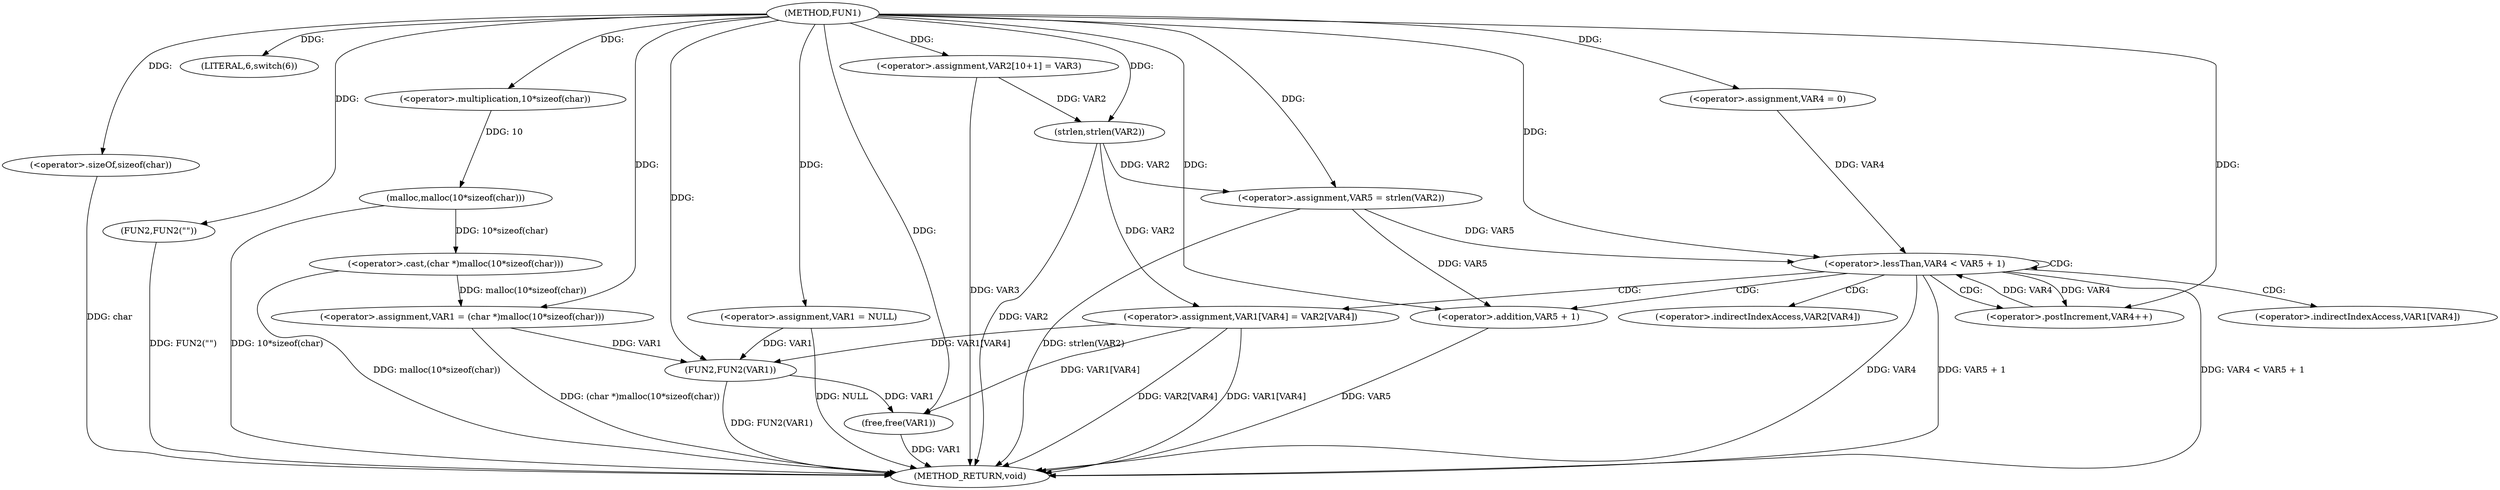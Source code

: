 digraph FUN1 {  
"1000100" [label = "(METHOD,FUN1)" ]
"1000158" [label = "(METHOD_RETURN,void)" ]
"1000103" [label = "(<operator>.assignment,VAR1 = NULL)" ]
"1000107" [label = "(LITERAL,6,switch(6))" ]
"1000110" [label = "(<operator>.assignment,VAR1 = (char *)malloc(10*sizeof(char)))" ]
"1000112" [label = "(<operator>.cast,(char *)malloc(10*sizeof(char)))" ]
"1000114" [label = "(malloc,malloc(10*sizeof(char)))" ]
"1000115" [label = "(<operator>.multiplication,10*sizeof(char))" ]
"1000117" [label = "(<operator>.sizeOf,sizeof(char))" ]
"1000121" [label = "(FUN2,FUN2(\"\"))" ]
"1000126" [label = "(<operator>.assignment,VAR2[10+1] = VAR3)" ]
"1000131" [label = "(<operator>.assignment,VAR5 = strlen(VAR2))" ]
"1000133" [label = "(strlen,strlen(VAR2))" ]
"1000136" [label = "(<operator>.assignment,VAR4 = 0)" ]
"1000139" [label = "(<operator>.lessThan,VAR4 < VAR5 + 1)" ]
"1000141" [label = "(<operator>.addition,VAR5 + 1)" ]
"1000144" [label = "(<operator>.postIncrement,VAR4++)" ]
"1000147" [label = "(<operator>.assignment,VAR1[VAR4] = VAR2[VAR4])" ]
"1000154" [label = "(FUN2,FUN2(VAR1))" ]
"1000156" [label = "(free,free(VAR1))" ]
"1000148" [label = "(<operator>.indirectIndexAccess,VAR1[VAR4])" ]
"1000151" [label = "(<operator>.indirectIndexAccess,VAR2[VAR4])" ]
  "1000141" -> "1000158"  [ label = "DDG: VAR5"] 
  "1000147" -> "1000158"  [ label = "DDG: VAR2[VAR4]"] 
  "1000156" -> "1000158"  [ label = "DDG: VAR1"] 
  "1000103" -> "1000158"  [ label = "DDG: NULL"] 
  "1000112" -> "1000158"  [ label = "DDG: malloc(10*sizeof(char))"] 
  "1000139" -> "1000158"  [ label = "DDG: VAR4"] 
  "1000147" -> "1000158"  [ label = "DDG: VAR1[VAR4]"] 
  "1000117" -> "1000158"  [ label = "DDG: char"] 
  "1000154" -> "1000158"  [ label = "DDG: FUN2(VAR1)"] 
  "1000139" -> "1000158"  [ label = "DDG: VAR5 + 1"] 
  "1000139" -> "1000158"  [ label = "DDG: VAR4 < VAR5 + 1"] 
  "1000133" -> "1000158"  [ label = "DDG: VAR2"] 
  "1000114" -> "1000158"  [ label = "DDG: 10*sizeof(char)"] 
  "1000121" -> "1000158"  [ label = "DDG: FUN2(\"\")"] 
  "1000131" -> "1000158"  [ label = "DDG: strlen(VAR2)"] 
  "1000110" -> "1000158"  [ label = "DDG: (char *)malloc(10*sizeof(char))"] 
  "1000126" -> "1000158"  [ label = "DDG: VAR3"] 
  "1000100" -> "1000103"  [ label = "DDG: "] 
  "1000100" -> "1000107"  [ label = "DDG: "] 
  "1000112" -> "1000110"  [ label = "DDG: malloc(10*sizeof(char))"] 
  "1000100" -> "1000110"  [ label = "DDG: "] 
  "1000114" -> "1000112"  [ label = "DDG: 10*sizeof(char)"] 
  "1000115" -> "1000114"  [ label = "DDG: 10"] 
  "1000100" -> "1000115"  [ label = "DDG: "] 
  "1000100" -> "1000117"  [ label = "DDG: "] 
  "1000100" -> "1000121"  [ label = "DDG: "] 
  "1000100" -> "1000126"  [ label = "DDG: "] 
  "1000133" -> "1000131"  [ label = "DDG: VAR2"] 
  "1000100" -> "1000131"  [ label = "DDG: "] 
  "1000126" -> "1000133"  [ label = "DDG: VAR2"] 
  "1000100" -> "1000133"  [ label = "DDG: "] 
  "1000100" -> "1000136"  [ label = "DDG: "] 
  "1000144" -> "1000139"  [ label = "DDG: VAR4"] 
  "1000136" -> "1000139"  [ label = "DDG: VAR4"] 
  "1000100" -> "1000139"  [ label = "DDG: "] 
  "1000131" -> "1000139"  [ label = "DDG: VAR5"] 
  "1000131" -> "1000141"  [ label = "DDG: VAR5"] 
  "1000100" -> "1000141"  [ label = "DDG: "] 
  "1000139" -> "1000144"  [ label = "DDG: VAR4"] 
  "1000100" -> "1000144"  [ label = "DDG: "] 
  "1000133" -> "1000147"  [ label = "DDG: VAR2"] 
  "1000103" -> "1000154"  [ label = "DDG: VAR1"] 
  "1000147" -> "1000154"  [ label = "DDG: VAR1[VAR4]"] 
  "1000110" -> "1000154"  [ label = "DDG: VAR1"] 
  "1000100" -> "1000154"  [ label = "DDG: "] 
  "1000154" -> "1000156"  [ label = "DDG: VAR1"] 
  "1000147" -> "1000156"  [ label = "DDG: VAR1[VAR4]"] 
  "1000100" -> "1000156"  [ label = "DDG: "] 
  "1000139" -> "1000141"  [ label = "CDG: "] 
  "1000139" -> "1000147"  [ label = "CDG: "] 
  "1000139" -> "1000151"  [ label = "CDG: "] 
  "1000139" -> "1000139"  [ label = "CDG: "] 
  "1000139" -> "1000148"  [ label = "CDG: "] 
  "1000139" -> "1000144"  [ label = "CDG: "] 
}
